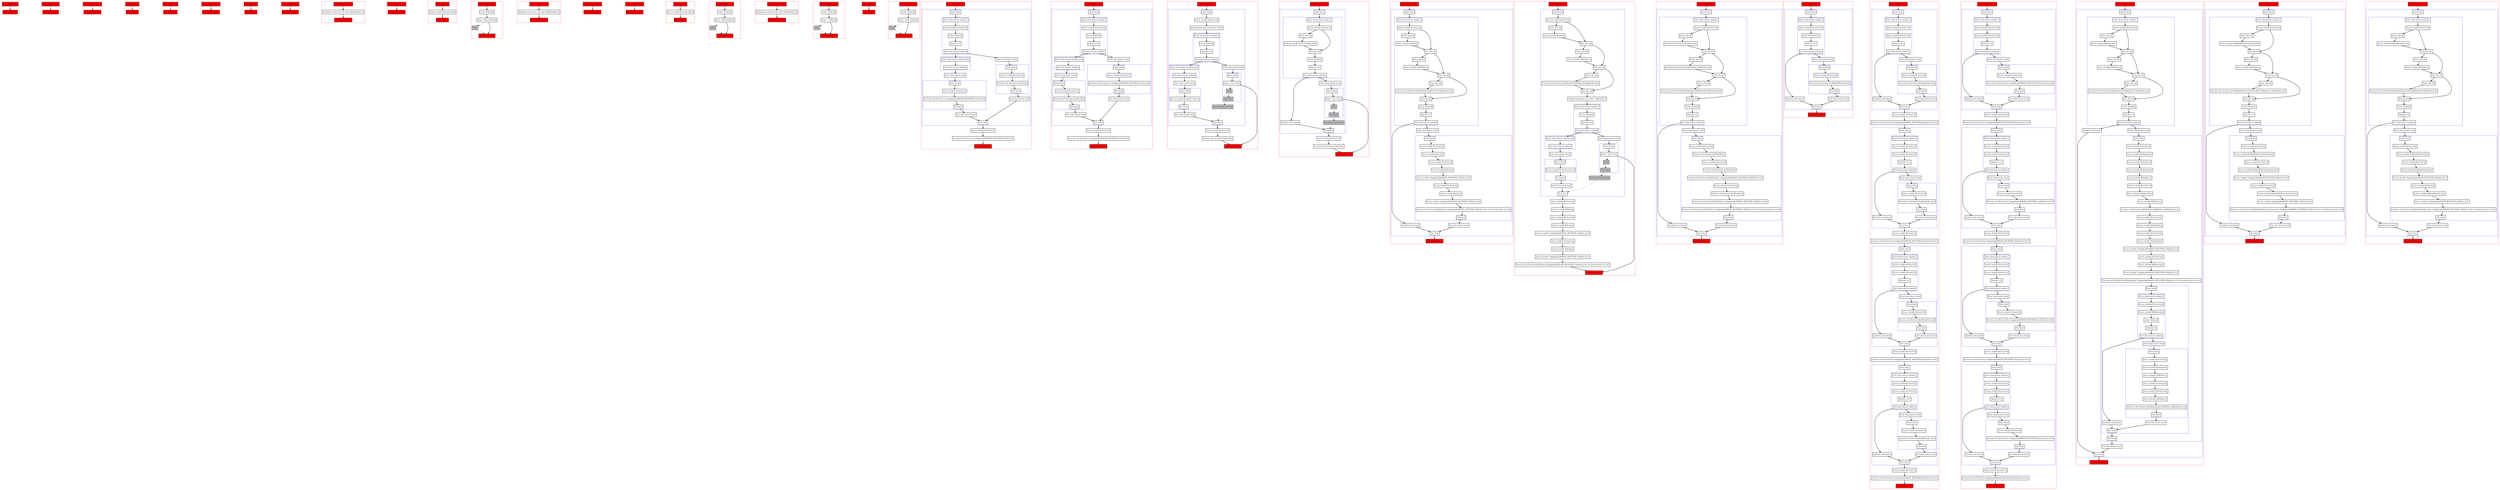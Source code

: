 digraph nullability_kt {
    graph [nodesep=3]
    node [shape=box penwidth=2]
    edge [penwidth=2]

    subgraph cluster_0 {
        color=red
        0 [label="Enter function foo" style="filled" fillcolor=red];
        1 [label="Exit function foo" style="filled" fillcolor=red];
    }

    0 -> {1};

    subgraph cluster_1 {
        color=red
        2 [label="Enter function getA" style="filled" fillcolor=red];
        3 [label="Exit function getA" style="filled" fillcolor=red];
    }

    2 -> {3};

    subgraph cluster_2 {
        color=red
        4 [label="Enter function getter" style="filled" fillcolor=red];
        5 [label="Exit function getter" style="filled" fillcolor=red];
    }

    4 -> {5};

    subgraph cluster_3 {
        color=red
        6 [label="Enter property" style="filled" fillcolor=red];
        7 [label="Exit property" style="filled" fillcolor=red];
    }

    6 -> {7};

    subgraph cluster_4 {
        color=red
        8 [label="Enter function fs" style="filled" fillcolor=red];
        9 [label="Exit function fs" style="filled" fillcolor=red];
    }

    8 -> {9};

    subgraph cluster_5 {
        color=red
        10 [label="Enter function getter" style="filled" fillcolor=red];
        11 [label="Exit function getter" style="filled" fillcolor=red];
    }

    10 -> {11};

    subgraph cluster_6 {
        color=red
        12 [label="Enter property" style="filled" fillcolor=red];
        13 [label="Exit property" style="filled" fillcolor=red];
    }

    12 -> {13};

    subgraph cluster_7 {
        color=red
        14 [label="Enter function fdata" style="filled" fillcolor=red];
        15 [label="Exit function fdata" style="filled" fillcolor=red];
    }

    14 -> {15};

    subgraph cluster_8 {
        color=red
        16 [label="Enter function <init>" style="filled" fillcolor=red];
        17 [label="Delegated constructor call: super<R|kotlin/Any|>()"];
        18 [label="Exit function <init>" style="filled" fillcolor=red];
    }

    16 -> {17};
    17 -> {18};

    subgraph cluster_9 {
        color=red
        19 [label="Enter function getter" style="filled" fillcolor=red];
        20 [label="Exit function getter" style="filled" fillcolor=red];
    }

    19 -> {20};

    subgraph cluster_10 {
        color=red
        21 [label="Enter property" style="filled" fillcolor=red];
        22 [label="Access variable R|<local>/data|"];
        23 [label="Exit property" style="filled" fillcolor=red];
    }

    21 -> {22};
    22 -> {23};

    subgraph cluster_11 {
        color=red
        24 [label="Enter function fdata" style="filled" fillcolor=red];
        25 [label="Const: Null(null)"];
        26 [label="Jump: ^fdata Null(null)"];
        27 [label="Stub" style="filled" fillcolor=gray];
        28 [label="Exit function fdata" style="filled" fillcolor=red];
    }

    24 -> {25};
    25 -> {26};
    26 -> {28};
    26 -> {27} [style=dotted];
    27 -> {28} [style=dotted];

    subgraph cluster_12 {
        color=red
        29 [label="Enter function <init>" style="filled" fillcolor=red];
        30 [label="Delegated constructor call: super<R|kotlin/Any|>()"];
        31 [label="Exit function <init>" style="filled" fillcolor=red];
    }

    29 -> {30};
    30 -> {31};

    subgraph cluster_13 {
        color=red
        32 [label="Enter function getter" style="filled" fillcolor=red];
        33 [label="Exit function getter" style="filled" fillcolor=red];
    }

    32 -> {33};

    subgraph cluster_14 {
        color=red
        34 [label="Enter function setter" style="filled" fillcolor=red];
        35 [label="Exit function setter" style="filled" fillcolor=red];
    }

    34 -> {35};

    subgraph cluster_15 {
        color=red
        36 [label="Enter property" style="filled" fillcolor=red];
        37 [label="Access variable R|<local>/data|"];
        38 [label="Exit property" style="filled" fillcolor=red];
    }

    36 -> {37};
    37 -> {38};

    subgraph cluster_16 {
        color=red
        39 [label="Enter function fdata" style="filled" fillcolor=red];
        40 [label="Const: Null(null)"];
        41 [label="Jump: ^fdata Null(null)"];
        42 [label="Stub" style="filled" fillcolor=gray];
        43 [label="Exit function fdata" style="filled" fillcolor=red];
    }

    39 -> {40};
    40 -> {41};
    41 -> {43};
    41 -> {42} [style=dotted];
    42 -> {43} [style=dotted];

    subgraph cluster_17 {
        color=red
        44 [label="Enter function <init>" style="filled" fillcolor=red];
        45 [label="Delegated constructor call: super<R|kotlin/Any|>()"];
        46 [label="Exit function <init>" style="filled" fillcolor=red];
    }

    44 -> {45};
    45 -> {46};

    subgraph cluster_18 {
        color=red
        47 [label="Enter function getter" style="filled" fillcolor=red];
        48 [label="Const: Null(null)"];
        49 [label="Jump: ^ Null(null)"];
        50 [label="Stub" style="filled" fillcolor=gray];
        51 [label="Exit function getter" style="filled" fillcolor=red];
    }

    47 -> {48};
    48 -> {49};
    49 -> {51};
    49 -> {50} [style=dotted];
    50 -> {51} [style=dotted];

    subgraph cluster_19 {
        color=red
        52 [label="Enter property" style="filled" fillcolor=red];
        53 [label="Exit property" style="filled" fillcolor=red];
    }

    52 -> {53};

    subgraph cluster_20 {
        color=red
        54 [label="Enter function fdata" style="filled" fillcolor=red];
        55 [label="Const: Null(null)"];
        56 [label="Jump: ^fdata Null(null)"];
        57 [label="Stub" style="filled" fillcolor=gray];
        58 [label="Exit function fdata" style="filled" fillcolor=red];
    }

    54 -> {55};
    55 -> {56};
    56 -> {58};
    56 -> {57} [style=dotted];
    57 -> {58} [style=dotted];

    subgraph cluster_21 {
        color=red
        59 [label="Enter function test_1" style="filled" fillcolor=red];
        subgraph cluster_22 {
            color=blue
            60 [label="Enter when"];
            subgraph cluster_23 {
                color=blue
                61 [label="Enter when branch condition "];
                62 [label="Access variable R|<local>/x|"];
                63 [label="Const: Null(null)"];
                64 [label="Operator !="];
                65 [label="Exit when branch condition"];
            }
            subgraph cluster_24 {
                color=blue
                66 [label="Enter when branch condition else"];
                67 [label="Exit when branch condition"];
            }
            68 [label="Enter when branch result"];
            subgraph cluster_25 {
                color=blue
                69 [label="Enter block"];
                70 [label="Access variable R|<local>/x|"];
                71 [label="Function call: R|<local>/x|.<Inapplicable(WRONG_RECEIVER): [/A.foo]>#()"];
                72 [label="Exit block"];
            }
            73 [label="Exit when branch result"];
            74 [label="Enter when branch result"];
            subgraph cluster_26 {
                color=blue
                75 [label="Enter block"];
                76 [label="Access variable R|<local>/x|"];
                77 [label="Function call: R|<local>/x|.R|/A.foo|()"];
                78 [label="Exit block"];
            }
            79 [label="Exit when branch result"];
            80 [label="Exit when"];
        }
        81 [label="Access variable R|<local>/x|"];
        82 [label="Function call: R|<local>/x|.<Inapplicable(WRONG_RECEIVER): [/A.foo]>#()"];
        83 [label="Exit function test_1" style="filled" fillcolor=red];
    }

    59 -> {60};
    60 -> {61};
    61 -> {62};
    62 -> {63};
    63 -> {64};
    64 -> {65};
    65 -> {74 66};
    66 -> {67};
    67 -> {68};
    68 -> {69};
    69 -> {70};
    70 -> {71};
    71 -> {72};
    72 -> {73};
    73 -> {80};
    74 -> {75};
    75 -> {76};
    76 -> {77};
    77 -> {78};
    78 -> {79};
    79 -> {80};
    80 -> {81};
    81 -> {82};
    82 -> {83};

    subgraph cluster_27 {
        color=red
        84 [label="Enter function test_2" style="filled" fillcolor=red];
        subgraph cluster_28 {
            color=blue
            85 [label="Enter when"];
            subgraph cluster_29 {
                color=blue
                86 [label="Enter when branch condition "];
                87 [label="Access variable R|<local>/x|"];
                88 [label="Const: Null(null)"];
                89 [label="Operator =="];
                90 [label="Exit when branch condition"];
            }
            subgraph cluster_30 {
                color=blue
                91 [label="Enter when branch condition else"];
                92 [label="Exit when branch condition"];
            }
            93 [label="Enter when branch result"];
            subgraph cluster_31 {
                color=blue
                94 [label="Enter block"];
                95 [label="Access variable R|<local>/x|"];
                96 [label="Function call: R|<local>/x|.R|/A.foo|()"];
                97 [label="Exit block"];
            }
            98 [label="Exit when branch result"];
            99 [label="Enter when branch result"];
            subgraph cluster_32 {
                color=blue
                100 [label="Enter block"];
                101 [label="Access variable R|<local>/x|"];
                102 [label="Function call: R|<local>/x|.<Inapplicable(WRONG_RECEIVER): [/A.foo]>#()"];
                103 [label="Exit block"];
            }
            104 [label="Exit when branch result"];
            105 [label="Exit when"];
        }
        106 [label="Access variable R|<local>/x|"];
        107 [label="Function call: R|<local>/x|.<Inapplicable(WRONG_RECEIVER): [/A.foo]>#()"];
        108 [label="Exit function test_2" style="filled" fillcolor=red];
    }

    84 -> {85};
    85 -> {86};
    86 -> {87};
    87 -> {88};
    88 -> {89};
    89 -> {90};
    90 -> {99 91};
    91 -> {92};
    92 -> {93};
    93 -> {94};
    94 -> {95};
    95 -> {96};
    96 -> {97};
    97 -> {98};
    98 -> {105};
    99 -> {100};
    100 -> {101};
    101 -> {102};
    102 -> {103};
    103 -> {104};
    104 -> {105};
    105 -> {106};
    106 -> {107};
    107 -> {108};

    subgraph cluster_33 {
        color=red
        109 [label="Enter function test_3" style="filled" fillcolor=red];
        subgraph cluster_34 {
            color=blue
            110 [label="Enter when"];
            111 [label="Access variable R|<local>/x|"];
            112 [label="Variable declaration: lval <elvis>: R|A?|"];
            subgraph cluster_35 {
                color=blue
                113 [label="Enter when branch condition "];
                114 [label="Const: Null(null)"];
                115 [label="Operator =="];
                116 [label="Exit when branch condition"];
            }
            subgraph cluster_36 {
                color=blue
                117 [label="Enter when branch condition else"];
                118 [label="Exit when branch condition"];
            }
            119 [label="Enter when branch result"];
            subgraph cluster_37 {
                color=blue
                120 [label="Enter block"];
                121 [label="Access variable R|<local>/<elvis>|"];
                122 [label="Exit block"];
            }
            123 [label="Exit when branch result"];
            124 [label="Enter when branch result"];
            subgraph cluster_38 {
                color=blue
                125 [label="Enter block"];
                126 [label="Jump: ^test_3 Unit"];
                127 [label="Stub" style="filled" fillcolor=gray];
                128 [label="Exit block" style="filled" fillcolor=gray];
            }
            129 [label="Exit when branch result" style="filled" fillcolor=gray];
            130 [label="Exit when"];
        }
        131 [label="Access variable R|<local>/x|"];
        132 [label="Function call: R|<local>/x|.R|/A.foo|()"];
        133 [label="Exit function test_3" style="filled" fillcolor=red];
    }

    109 -> {110};
    110 -> {111};
    111 -> {112};
    112 -> {113};
    113 -> {114};
    114 -> {115};
    115 -> {116};
    116 -> {124 117};
    117 -> {118};
    118 -> {119};
    119 -> {120};
    120 -> {121};
    121 -> {122};
    122 -> {123};
    123 -> {130};
    124 -> {125};
    125 -> {126};
    126 -> {133};
    126 -> {127} [style=dotted];
    127 -> {128} [style=dotted];
    128 -> {129} [style=dotted];
    129 -> {130} [style=dotted];
    130 -> {131};
    131 -> {132};
    132 -> {133};

    subgraph cluster_39 {
        color=red
        134 [label="Enter function test_4" style="filled" fillcolor=red];
        subgraph cluster_40 {
            color=blue
            135 [label="Enter when"];
            subgraph cluster_41 {
                color=blue
                136 [label="Enter when branch condition "];
                137 [label="Access variable R|<local>/x|"];
                138 [label="Enter safe call"];
                139 [label="Function call: R|<local>/x|?.R|/A.getA|()"];
                140 [label="Exit safe call"];
                141 [label="Const: Null(null)"];
                142 [label="Operator =="];
                143 [label="Exit when branch condition"];
            }
            144 [label="Synthetic else branch"];
            145 [label="Enter when branch result"];
            subgraph cluster_42 {
                color=blue
                146 [label="Enter block"];
                147 [label="Jump: ^test_4 Unit"];
                148 [label="Stub" style="filled" fillcolor=gray];
                149 [label="Exit block" style="filled" fillcolor=gray];
            }
            150 [label="Exit when branch result" style="filled" fillcolor=gray];
            151 [label="Exit when"];
        }
        152 [label="Access variable R|<local>/x|"];
        153 [label="Function call: R|<local>/x|.R|/A.foo|()"];
        154 [label="Exit function test_4" style="filled" fillcolor=red];
    }

    134 -> {135};
    135 -> {136};
    136 -> {137};
    137 -> {138 140};
    138 -> {139};
    139 -> {140};
    140 -> {141};
    141 -> {142};
    142 -> {143};
    143 -> {145 144};
    144 -> {151};
    145 -> {146};
    146 -> {147};
    147 -> {154};
    147 -> {148} [style=dotted];
    148 -> {149} [style=dotted];
    149 -> {150} [style=dotted];
    150 -> {151} [style=dotted];
    151 -> {152};
    152 -> {153};
    153 -> {154};

    subgraph cluster_43 {
        color=red
        155 [label="Enter function test_5" style="filled" fillcolor=red];
        subgraph cluster_44 {
            color=blue
            156 [label="Enter when"];
            subgraph cluster_45 {
                color=blue
                157 [label="Enter when branch condition "];
                158 [label="Access variable R|<local>/q|"];
                159 [label="Enter safe call"];
                160 [label="Access variable R|/Q.data|"];
                161 [label="Exit safe call"];
                162 [label="Enter safe call"];
                163 [label="Access variable R|/MyData.s|"];
                164 [label="Exit safe call"];
                165 [label="Enter safe call"];
                166 [label="Function call: R|<local>/q|?.R|/Q.data|?.R|/MyData.s|?.R|kotlin/Int.inc|()"];
                167 [label="Exit safe call"];
                168 [label="Const: Null(null)"];
                169 [label="Operator !="];
                170 [label="Exit when branch condition"];
            }
            171 [label="Synthetic else branch"];
            172 [label="Enter when branch result"];
            subgraph cluster_46 {
                color=blue
                173 [label="Enter block"];
                174 [label="Access variable R|<local>/q|"];
                175 [label="Access variable R|/Q.data|"];
                176 [label="Access variable R|<local>/q|"];
                177 [label="Access variable R|/Q.data|"];
                178 [label="Access variable <Inapplicable(WRONG_RECEIVER): [/MyData.s]>#"];
                179 [label="Access variable R|<local>/q|"];
                180 [label="Access variable R|/Q.data|"];
                181 [label="Access variable <Inapplicable(WRONG_RECEIVER): [/MyData.s]>#"];
                182 [label="Function call: R|<local>/q|.R|/Q.data|.<Inapplicable(WRONG_RECEIVER): [/MyData.s]>#.<Unresolved name: inc>#()"];
                183 [label="Exit block"];
            }
            184 [label="Exit when branch result"];
            185 [label="Exit when"];
        }
        186 [label="Exit function test_5" style="filled" fillcolor=red];
    }

    155 -> {156};
    156 -> {157};
    157 -> {158};
    158 -> {159 161};
    159 -> {160};
    160 -> {161};
    161 -> {162 164};
    162 -> {163};
    163 -> {164};
    164 -> {165 167};
    165 -> {166};
    166 -> {167};
    167 -> {168};
    168 -> {169};
    169 -> {170};
    170 -> {172 171};
    171 -> {185};
    172 -> {173};
    173 -> {174};
    174 -> {175};
    175 -> {176};
    176 -> {177};
    177 -> {178};
    178 -> {179};
    179 -> {180};
    180 -> {181};
    181 -> {182};
    182 -> {183};
    183 -> {184};
    184 -> {185};
    185 -> {186};

    subgraph cluster_47 {
        color=red
        187 [label="Enter function test_6" style="filled" fillcolor=red];
        subgraph cluster_48 {
            color=blue
            188 [label="Enter when"];
            189 [label="Access variable R|<local>/q|"];
            190 [label="Enter safe call"];
            191 [label="Access variable R|/Q.data|"];
            192 [label="Exit safe call"];
            193 [label="Enter safe call"];
            194 [label="Access variable R|/MyData.s|"];
            195 [label="Exit safe call"];
            196 [label="Enter safe call"];
            197 [label="Function call: R|<local>/q|?.R|/Q.data|?.R|/MyData.s|?.R|kotlin/Int.inc|()"];
            198 [label="Exit safe call"];
            199 [label="Variable declaration: lval <elvis>: R|kotlin/Int?|"];
            subgraph cluster_49 {
                color=blue
                200 [label="Enter when branch condition "];
                201 [label="Const: Null(null)"];
                202 [label="Operator =="];
                203 [label="Exit when branch condition"];
            }
            subgraph cluster_50 {
                color=blue
                204 [label="Enter when branch condition else"];
                205 [label="Exit when branch condition"];
            }
            206 [label="Enter when branch result"];
            subgraph cluster_51 {
                color=blue
                207 [label="Enter block"];
                208 [label="Access variable R|<local>/<elvis>|"];
                209 [label="Exit block"];
            }
            210 [label="Exit when branch result"];
            211 [label="Enter when branch result"];
            subgraph cluster_52 {
                color=blue
                212 [label="Enter block"];
                213 [label="Jump: ^test_6 Unit"];
                214 [label="Stub" style="filled" fillcolor=gray];
                215 [label="Exit block" style="filled" fillcolor=gray];
            }
            216 [label="Exit when branch result" style="filled" fillcolor=gray];
            217 [label="Exit when"];
        }
        218 [label="Access variable R|<local>/q|"];
        219 [label="Access variable R|/Q.data|"];
        220 [label="Access variable R|<local>/q|"];
        221 [label="Access variable R|/Q.data|"];
        222 [label="Access variable <Inapplicable(WRONG_RECEIVER): [/MyData.s]>#"];
        223 [label="Access variable R|<local>/q|"];
        224 [label="Access variable R|/Q.data|"];
        225 [label="Access variable <Inapplicable(WRONG_RECEIVER): [/MyData.s]>#"];
        226 [label="Function call: R|<local>/q|.R|/Q.data|.<Inapplicable(WRONG_RECEIVER): [/MyData.s]>#.<Unresolved name: inc>#()"];
        227 [label="Exit function test_6" style="filled" fillcolor=red];
    }

    187 -> {188};
    188 -> {189};
    189 -> {190 192};
    190 -> {191};
    191 -> {192};
    192 -> {193 195};
    193 -> {194};
    194 -> {195};
    195 -> {196 198};
    196 -> {197};
    197 -> {198};
    198 -> {199};
    199 -> {200};
    200 -> {201};
    201 -> {202};
    202 -> {203};
    203 -> {211 204};
    204 -> {205};
    205 -> {206};
    206 -> {207};
    207 -> {208};
    208 -> {209};
    209 -> {210};
    210 -> {217};
    211 -> {212};
    212 -> {213};
    213 -> {227};
    213 -> {214} [style=dotted];
    214 -> {215} [style=dotted];
    215 -> {216} [style=dotted];
    216 -> {217} [style=dotted];
    217 -> {218};
    218 -> {219};
    219 -> {220};
    220 -> {221};
    221 -> {222};
    222 -> {223};
    223 -> {224};
    224 -> {225};
    225 -> {226};
    226 -> {227};

    subgraph cluster_53 {
        color=red
        228 [label="Enter function test_7" style="filled" fillcolor=red];
        subgraph cluster_54 {
            color=blue
            229 [label="Enter when"];
            subgraph cluster_55 {
                color=blue
                230 [label="Enter when branch condition "];
                231 [label="Access variable R|<local>/q|"];
                232 [label="Enter safe call"];
                233 [label="Function call: R|<local>/q|?.R|/Q.fdata|()"];
                234 [label="Exit safe call"];
                235 [label="Enter safe call"];
                236 [label="Function call: R|<local>/q|?.R|/Q.fdata|()?.R|/MyData.fs|()"];
                237 [label="Exit safe call"];
                238 [label="Enter safe call"];
                239 [label="Function call: R|<local>/q|?.R|/Q.fdata|()?.R|/MyData.fs|()?.R|kotlin/Int.inc|()"];
                240 [label="Exit safe call"];
                241 [label="Const: Null(null)"];
                242 [label="Operator !="];
                243 [label="Exit when branch condition"];
            }
            244 [label="Synthetic else branch"];
            245 [label="Enter when branch result"];
            subgraph cluster_56 {
                color=blue
                246 [label="Enter block"];
                247 [label="Access variable R|<local>/q|"];
                248 [label="Function call: R|<local>/q|.R|/Q.fdata|()"];
                249 [label="Access variable R|<local>/q|"];
                250 [label="Function call: R|<local>/q|.R|/Q.fdata|()"];
                251 [label="Function call: R|<local>/q|.R|/Q.fdata|().<Inapplicable(WRONG_RECEIVER): [/MyData.fs]>#()"];
                252 [label="Access variable R|<local>/q|"];
                253 [label="Function call: R|<local>/q|.R|/Q.fdata|()"];
                254 [label="Function call: R|<local>/q|.R|/Q.fdata|().<Inapplicable(WRONG_RECEIVER): [/MyData.fs]>#()"];
                255 [label="Function call: R|<local>/q|.R|/Q.fdata|().<Inapplicable(WRONG_RECEIVER): [/MyData.fs]>#().<Unresolved name: inc>#()"];
                256 [label="Exit block"];
            }
            257 [label="Exit when branch result"];
            258 [label="Exit when"];
        }
        259 [label="Exit function test_7" style="filled" fillcolor=red];
    }

    228 -> {229};
    229 -> {230};
    230 -> {231};
    231 -> {232 234};
    232 -> {233};
    233 -> {234};
    234 -> {235 237};
    235 -> {236};
    236 -> {237};
    237 -> {238 240};
    238 -> {239};
    239 -> {240};
    240 -> {241};
    241 -> {242};
    242 -> {243};
    243 -> {245 244};
    244 -> {258};
    245 -> {246};
    246 -> {247};
    247 -> {248};
    248 -> {249};
    249 -> {250};
    250 -> {251};
    251 -> {252};
    252 -> {253};
    253 -> {254};
    254 -> {255};
    255 -> {256};
    256 -> {257};
    257 -> {258};
    258 -> {259};

    subgraph cluster_57 {
        color=red
        260 [label="Enter function test_8" style="filled" fillcolor=red];
        subgraph cluster_58 {
            color=blue
            261 [label="Enter when"];
            subgraph cluster_59 {
                color=blue
                262 [label="Enter when branch condition "];
                263 [label="Access variable R|<local>/b|"];
                264 [label="Const: Boolean(true)"];
                265 [label="Operator =="];
                266 [label="Exit when branch condition"];
            }
            267 [label="Synthetic else branch"];
            268 [label="Enter when branch result"];
            subgraph cluster_60 {
                color=blue
                269 [label="Enter block"];
                270 [label="Access variable R|<local>/b|"];
                271 [label="Function call: R|<local>/b|.R|kotlin/Boolean.not|()"];
                272 [label="Exit block"];
            }
            273 [label="Exit when branch result"];
            274 [label="Exit when"];
        }
        275 [label="Exit function test_8" style="filled" fillcolor=red];
    }

    260 -> {261};
    261 -> {262};
    262 -> {263};
    263 -> {264};
    264 -> {265};
    265 -> {266};
    266 -> {268 267};
    267 -> {274};
    268 -> {269};
    269 -> {270};
    270 -> {271};
    271 -> {272};
    272 -> {273};
    273 -> {274};
    274 -> {275};

    subgraph cluster_61 {
        color=red
        276 [label="Enter function test_9" style="filled" fillcolor=red];
        subgraph cluster_62 {
            color=blue
            277 [label="Enter when"];
            subgraph cluster_63 {
                color=blue
                278 [label="Enter when branch condition "];
                279 [label="Access variable R|<local>/a|"];
                280 [label="Access variable R|<local>/b|"];
                281 [label="Operator =="];
                282 [label="Exit when branch condition"];
            }
            283 [label="Synthetic else branch"];
            284 [label="Enter when branch result"];
            subgraph cluster_64 {
                color=blue
                285 [label="Enter block"];
                286 [label="Access variable R|<local>/b|"];
                287 [label="Function call: R|<local>/b|.R|kotlin/Int.inc|()"];
                288 [label="Exit block"];
            }
            289 [label="Exit when branch result"];
            290 [label="Exit when"];
        }
        291 [label="Access variable R|<local>/b|"];
        292 [label="Function call: R|<local>/b|.<Inapplicable(WRONG_RECEIVER): [kotlin/Int.inc]>#()"];
        subgraph cluster_65 {
            color=blue
            293 [label="Enter when"];
            subgraph cluster_66 {
                color=blue
                294 [label="Enter when branch condition "];
                295 [label="Access variable R|<local>/a|"];
                296 [label="Access variable R|<local>/b|"];
                297 [label="Operator ==="];
                298 [label="Exit when branch condition"];
            }
            299 [label="Synthetic else branch"];
            300 [label="Enter when branch result"];
            subgraph cluster_67 {
                color=blue
                301 [label="Enter block"];
                302 [label="Access variable R|<local>/b|"];
                303 [label="Function call: R|<local>/b|.R|kotlin/Int.inc|()"];
                304 [label="Exit block"];
            }
            305 [label="Exit when branch result"];
            306 [label="Exit when"];
        }
        307 [label="Access variable R|<local>/b|"];
        308 [label="Function call: R|<local>/b|.<Inapplicable(WRONG_RECEIVER): [kotlin/Int.inc]>#()"];
        subgraph cluster_68 {
            color=blue
            309 [label="Enter when"];
            subgraph cluster_69 {
                color=blue
                310 [label="Enter when branch condition "];
                311 [label="Access variable R|<local>/b|"];
                312 [label="Access variable R|<local>/a|"];
                313 [label="Operator =="];
                314 [label="Exit when branch condition"];
            }
            315 [label="Synthetic else branch"];
            316 [label="Enter when branch result"];
            subgraph cluster_70 {
                color=blue
                317 [label="Enter block"];
                318 [label="Access variable R|<local>/b|"];
                319 [label="Function call: R|<local>/b|.R|kotlin/Int.inc|()"];
                320 [label="Exit block"];
            }
            321 [label="Exit when branch result"];
            322 [label="Exit when"];
        }
        323 [label="Access variable R|<local>/b|"];
        324 [label="Function call: R|<local>/b|.<Inapplicable(WRONG_RECEIVER): [kotlin/Int.inc]>#()"];
        subgraph cluster_71 {
            color=blue
            325 [label="Enter when"];
            subgraph cluster_72 {
                color=blue
                326 [label="Enter when branch condition "];
                327 [label="Access variable R|<local>/b|"];
                328 [label="Access variable R|<local>/a|"];
                329 [label="Operator ==="];
                330 [label="Exit when branch condition"];
            }
            331 [label="Synthetic else branch"];
            332 [label="Enter when branch result"];
            subgraph cluster_73 {
                color=blue
                333 [label="Enter block"];
                334 [label="Access variable R|<local>/b|"];
                335 [label="Function call: R|<local>/b|.R|kotlin/Int.inc|()"];
                336 [label="Exit block"];
            }
            337 [label="Exit when branch result"];
            338 [label="Exit when"];
        }
        339 [label="Access variable R|<local>/b|"];
        340 [label="Function call: R|<local>/b|.<Inapplicable(WRONG_RECEIVER): [kotlin/Int.inc]>#()"];
        341 [label="Exit function test_9" style="filled" fillcolor=red];
    }

    276 -> {277};
    277 -> {278};
    278 -> {279};
    279 -> {280};
    280 -> {281};
    281 -> {282};
    282 -> {284 283};
    283 -> {290};
    284 -> {285};
    285 -> {286};
    286 -> {287};
    287 -> {288};
    288 -> {289};
    289 -> {290};
    290 -> {291};
    291 -> {292};
    292 -> {293};
    293 -> {294};
    294 -> {295};
    295 -> {296};
    296 -> {297};
    297 -> {298};
    298 -> {300 299};
    299 -> {306};
    300 -> {301};
    301 -> {302};
    302 -> {303};
    303 -> {304};
    304 -> {305};
    305 -> {306};
    306 -> {307};
    307 -> {308};
    308 -> {309};
    309 -> {310};
    310 -> {311};
    311 -> {312};
    312 -> {313};
    313 -> {314};
    314 -> {316 315};
    315 -> {322};
    316 -> {317};
    317 -> {318};
    318 -> {319};
    319 -> {320};
    320 -> {321};
    321 -> {322};
    322 -> {323};
    323 -> {324};
    324 -> {325};
    325 -> {326};
    326 -> {327};
    327 -> {328};
    328 -> {329};
    329 -> {330};
    330 -> {332 331};
    331 -> {338};
    332 -> {333};
    333 -> {334};
    334 -> {335};
    335 -> {336};
    336 -> {337};
    337 -> {338};
    338 -> {339};
    339 -> {340};
    340 -> {341};

    subgraph cluster_74 {
        color=red
        342 [label="Enter function test_10" style="filled" fillcolor=red];
        subgraph cluster_75 {
            color=blue
            343 [label="Enter when"];
            subgraph cluster_76 {
                color=blue
                344 [label="Enter when branch condition "];
                345 [label="Access variable R|<local>/a|"];
                346 [label="Access variable R|<local>/b|"];
                347 [label="Operator =="];
                348 [label="Exit when branch condition"];
            }
            349 [label="Synthetic else branch"];
            350 [label="Enter when branch result"];
            subgraph cluster_77 {
                color=blue
                351 [label="Enter block"];
                352 [label="Access variable R|<local>/b|"];
                353 [label="Function call: R|<local>/b|.<Inapplicable(WRONG_RECEIVER): [kotlin/Int.inc]>#()"];
                354 [label="Exit block"];
            }
            355 [label="Exit when branch result"];
            356 [label="Exit when"];
        }
        357 [label="Access variable R|<local>/b|"];
        358 [label="Function call: R|<local>/b|.<Inapplicable(WRONG_RECEIVER): [kotlin/Int.inc]>#()"];
        subgraph cluster_78 {
            color=blue
            359 [label="Enter when"];
            subgraph cluster_79 {
                color=blue
                360 [label="Enter when branch condition "];
                361 [label="Access variable R|<local>/a|"];
                362 [label="Access variable R|<local>/b|"];
                363 [label="Operator ==="];
                364 [label="Exit when branch condition"];
            }
            365 [label="Synthetic else branch"];
            366 [label="Enter when branch result"];
            subgraph cluster_80 {
                color=blue
                367 [label="Enter block"];
                368 [label="Access variable R|<local>/b|"];
                369 [label="Function call: R|<local>/b|.<Inapplicable(WRONG_RECEIVER): [kotlin/Int.inc]>#()"];
                370 [label="Exit block"];
            }
            371 [label="Exit when branch result"];
            372 [label="Exit when"];
        }
        373 [label="Access variable R|<local>/b|"];
        374 [label="Function call: R|<local>/b|.<Inapplicable(WRONG_RECEIVER): [kotlin/Int.inc]>#()"];
        subgraph cluster_81 {
            color=blue
            375 [label="Enter when"];
            subgraph cluster_82 {
                color=blue
                376 [label="Enter when branch condition "];
                377 [label="Access variable R|<local>/b|"];
                378 [label="Access variable R|<local>/a|"];
                379 [label="Operator =="];
                380 [label="Exit when branch condition"];
            }
            381 [label="Synthetic else branch"];
            382 [label="Enter when branch result"];
            subgraph cluster_83 {
                color=blue
                383 [label="Enter block"];
                384 [label="Access variable R|<local>/b|"];
                385 [label="Function call: R|<local>/b|.<Inapplicable(WRONG_RECEIVER): [kotlin/Int.inc]>#()"];
                386 [label="Exit block"];
            }
            387 [label="Exit when branch result"];
            388 [label="Exit when"];
        }
        389 [label="Access variable R|<local>/b|"];
        390 [label="Function call: R|<local>/b|.<Inapplicable(WRONG_RECEIVER): [kotlin/Int.inc]>#()"];
        subgraph cluster_84 {
            color=blue
            391 [label="Enter when"];
            subgraph cluster_85 {
                color=blue
                392 [label="Enter when branch condition "];
                393 [label="Access variable R|<local>/b|"];
                394 [label="Access variable R|<local>/a|"];
                395 [label="Operator ==="];
                396 [label="Exit when branch condition"];
            }
            397 [label="Synthetic else branch"];
            398 [label="Enter when branch result"];
            subgraph cluster_86 {
                color=blue
                399 [label="Enter block"];
                400 [label="Access variable R|<local>/b|"];
                401 [label="Function call: R|<local>/b|.<Inapplicable(WRONG_RECEIVER): [kotlin/Int.inc]>#()"];
                402 [label="Exit block"];
            }
            403 [label="Exit when branch result"];
            404 [label="Exit when"];
        }
        405 [label="Access variable R|<local>/b|"];
        406 [label="Function call: R|<local>/b|.<Inapplicable(WRONG_RECEIVER): [kotlin/Int.inc]>#()"];
        407 [label="Exit function test_10" style="filled" fillcolor=red];
    }

    342 -> {343};
    343 -> {344};
    344 -> {345};
    345 -> {346};
    346 -> {347};
    347 -> {348};
    348 -> {350 349};
    349 -> {356};
    350 -> {351};
    351 -> {352};
    352 -> {353};
    353 -> {354};
    354 -> {355};
    355 -> {356};
    356 -> {357};
    357 -> {358};
    358 -> {359};
    359 -> {360};
    360 -> {361};
    361 -> {362};
    362 -> {363};
    363 -> {364};
    364 -> {366 365};
    365 -> {372};
    366 -> {367};
    367 -> {368};
    368 -> {369};
    369 -> {370};
    370 -> {371};
    371 -> {372};
    372 -> {373};
    373 -> {374};
    374 -> {375};
    375 -> {376};
    376 -> {377};
    377 -> {378};
    378 -> {379};
    379 -> {380};
    380 -> {382 381};
    381 -> {388};
    382 -> {383};
    383 -> {384};
    384 -> {385};
    385 -> {386};
    386 -> {387};
    387 -> {388};
    388 -> {389};
    389 -> {390};
    390 -> {391};
    391 -> {392};
    392 -> {393};
    393 -> {394};
    394 -> {395};
    395 -> {396};
    396 -> {398 397};
    397 -> {404};
    398 -> {399};
    399 -> {400};
    400 -> {401};
    401 -> {402};
    402 -> {403};
    403 -> {404};
    404 -> {405};
    405 -> {406};
    406 -> {407};

    subgraph cluster_87 {
        color=red
        408 [label="Enter function test_11" style="filled" fillcolor=red];
        subgraph cluster_88 {
            color=blue
            409 [label="Enter when"];
            subgraph cluster_89 {
                color=blue
                410 [label="Enter when branch condition "];
                411 [label="Access variable R|<local>/q|"];
                412 [label="Enter safe call"];
                413 [label="Access variable R|/QImpl.data|"];
                414 [label="Exit safe call"];
                415 [label="Enter safe call"];
                416 [label="Access variable R|/MyData.s|"];
                417 [label="Exit safe call"];
                418 [label="Enter safe call"];
                419 [label="Function call: R|<local>/q|?.R|/QImpl.data|?.R|/MyData.s|?.R|kotlin/Int.inc|()"];
                420 [label="Exit safe call"];
                421 [label="Const: Null(null)"];
                422 [label="Operator !="];
                423 [label="Exit when branch condition"];
            }
            424 [label="Synthetic else branch"];
            425 [label="Enter when branch result"];
            subgraph cluster_90 {
                color=blue
                426 [label="Enter block"];
                427 [label="Access variable R|<local>/q|"];
                428 [label="Access variable R|/QImpl.data|"];
                429 [label="Access variable R|<local>/q|"];
                430 [label="Access variable R|/QImpl.data|"];
                431 [label="Access variable R|/MyData.s|"];
                432 [label="Access variable R|<local>/q|"];
                433 [label="Access variable R|/QImpl.data|"];
                434 [label="Access variable R|/MyData.s|"];
                435 [label="Function call: R|<local>/q|.R|/QImpl.data|.R|/MyData.s|.R|kotlin/Int.inc|()"];
                436 [label="Access variable R|<local>/q2|"];
                437 [label="Access variable R|/QImpl.data|"];
                438 [label="Access variable R|<local>/q2|"];
                439 [label="Access variable R|/QImpl.data|"];
                440 [label="Access variable <Inapplicable(WRONG_RECEIVER): [/MyData.s]>#"];
                441 [label="Access variable R|<local>/q2|"];
                442 [label="Access variable R|/QImpl.data|"];
                443 [label="Access variable <Inapplicable(WRONG_RECEIVER): [/MyData.s]>#"];
                444 [label="Function call: R|<local>/q2|.R|/QImpl.data|.<Inapplicable(WRONG_RECEIVER): [/MyData.s]>#.<Unresolved name: inc>#()"];
                subgraph cluster_91 {
                    color=blue
                    445 [label="Enter when"];
                    subgraph cluster_92 {
                        color=blue
                        446 [label="Enter when branch condition "];
                        447 [label="Access variable R|<local>/q2|"];
                        448 [label="Access variable R|/QImpl.data|"];
                        449 [label="Const: Null(null)"];
                        450 [label="Operator !="];
                        451 [label="Exit when branch condition"];
                    }
                    452 [label="Synthetic else branch"];
                    453 [label="Enter when branch result"];
                    subgraph cluster_93 {
                        color=blue
                        454 [label="Enter block"];
                        455 [label="Access variable R|<local>/q2|"];
                        456 [label="Access variable R|/QImpl.data|"];
                        457 [label="Access variable R|/MyData.s|"];
                        458 [label="Access variable R|<local>/q2|"];
                        459 [label="Access variable R|/QImpl.data|"];
                        460 [label="Access variable R|/MyData.s|"];
                        461 [label="Function call: R|<local>/q2|.R|/QImpl.data|.R|/MyData.s|.R|kotlin/Int.inc|()"];
                        462 [label="Exit block"];
                    }
                    463 [label="Exit when branch result"];
                    464 [label="Exit when"];
                }
                465 [label="Exit block"];
            }
            466 [label="Exit when branch result"];
            467 [label="Exit when"];
        }
        468 [label="Exit function test_11" style="filled" fillcolor=red];
    }

    408 -> {409};
    409 -> {410};
    410 -> {411};
    411 -> {412 414};
    412 -> {413};
    413 -> {414};
    414 -> {415 417};
    415 -> {416};
    416 -> {417};
    417 -> {418 420};
    418 -> {419};
    419 -> {420};
    420 -> {421};
    421 -> {422};
    422 -> {423};
    423 -> {425 424};
    424 -> {467};
    425 -> {426};
    426 -> {427};
    427 -> {428};
    428 -> {429};
    429 -> {430};
    430 -> {431};
    431 -> {432};
    432 -> {433};
    433 -> {434};
    434 -> {435};
    435 -> {436};
    436 -> {437};
    437 -> {438};
    438 -> {439};
    439 -> {440};
    440 -> {441};
    441 -> {442};
    442 -> {443};
    443 -> {444};
    444 -> {445};
    445 -> {446};
    446 -> {447};
    447 -> {448};
    448 -> {449};
    449 -> {450};
    450 -> {451};
    451 -> {453 452};
    452 -> {464};
    453 -> {454};
    454 -> {455};
    455 -> {456};
    456 -> {457};
    457 -> {458};
    458 -> {459};
    459 -> {460};
    460 -> {461};
    461 -> {462};
    462 -> {463};
    463 -> {464};
    464 -> {465};
    465 -> {466};
    466 -> {467};
    467 -> {468};

    subgraph cluster_94 {
        color=red
        469 [label="Enter function test_12" style="filled" fillcolor=red];
        subgraph cluster_95 {
            color=blue
            470 [label="Enter when"];
            subgraph cluster_96 {
                color=blue
                471 [label="Enter when branch condition "];
                472 [label="Access variable R|<local>/q|"];
                473 [label="Enter safe call"];
                474 [label="Access variable R|/QImplWithCustomGetter.data|"];
                475 [label="Exit safe call"];
                476 [label="Enter safe call"];
                477 [label="Access variable R|/MyData.s|"];
                478 [label="Exit safe call"];
                479 [label="Enter safe call"];
                480 [label="Function call: R|<local>/q|?.R|/QImplWithCustomGetter.data|?.R|/MyData.s|?.R|kotlin/Int.inc|()"];
                481 [label="Exit safe call"];
                482 [label="Const: Null(null)"];
                483 [label="Operator !="];
                484 [label="Exit when branch condition"];
            }
            485 [label="Synthetic else branch"];
            486 [label="Enter when branch result"];
            subgraph cluster_97 {
                color=blue
                487 [label="Enter block"];
                488 [label="Access variable R|<local>/q|"];
                489 [label="Access variable R|/QImplWithCustomGetter.data|"];
                490 [label="Access variable R|<local>/q|"];
                491 [label="Access variable R|/QImplWithCustomGetter.data|"];
                492 [label="Access variable <Inapplicable(WRONG_RECEIVER): [/MyData.s]>#"];
                493 [label="Access variable R|<local>/q|"];
                494 [label="Access variable R|/QImplWithCustomGetter.data|"];
                495 [label="Access variable <Inapplicable(WRONG_RECEIVER): [/MyData.s]>#"];
                496 [label="Function call: R|<local>/q|.R|/QImplWithCustomGetter.data|.<Inapplicable(WRONG_RECEIVER): [/MyData.s]>#.<Unresolved name: inc>#()"];
                497 [label="Exit block"];
            }
            498 [label="Exit when branch result"];
            499 [label="Exit when"];
        }
        500 [label="Exit function test_12" style="filled" fillcolor=red];
    }

    469 -> {470};
    470 -> {471};
    471 -> {472};
    472 -> {473 475};
    473 -> {474};
    474 -> {475};
    475 -> {476 478};
    476 -> {477};
    477 -> {478};
    478 -> {479 481};
    479 -> {480};
    480 -> {481};
    481 -> {482};
    482 -> {483};
    483 -> {484};
    484 -> {486 485};
    485 -> {499};
    486 -> {487};
    487 -> {488};
    488 -> {489};
    489 -> {490};
    490 -> {491};
    491 -> {492};
    492 -> {493};
    493 -> {494};
    494 -> {495};
    495 -> {496};
    496 -> {497};
    497 -> {498};
    498 -> {499};
    499 -> {500};

    subgraph cluster_98 {
        color=red
        501 [label="Enter function test_13" style="filled" fillcolor=red];
        subgraph cluster_99 {
            color=blue
            502 [label="Enter when"];
            subgraph cluster_100 {
                color=blue
                503 [label="Enter when branch condition "];
                504 [label="Access variable R|<local>/q|"];
                505 [label="Enter safe call"];
                506 [label="Access variable R|/QImplMutable.data|"];
                507 [label="Exit safe call"];
                508 [label="Enter safe call"];
                509 [label="Access variable R|/MyData.s|"];
                510 [label="Exit safe call"];
                511 [label="Enter safe call"];
                512 [label="Function call: R|<local>/q|?.R|/QImplMutable.data|?.R|/MyData.s|?.R|kotlin/Int.inc|()"];
                513 [label="Exit safe call"];
                514 [label="Const: Null(null)"];
                515 [label="Operator !="];
                516 [label="Exit when branch condition"];
            }
            517 [label="Synthetic else branch"];
            518 [label="Enter when branch result"];
            subgraph cluster_101 {
                color=blue
                519 [label="Enter block"];
                520 [label="Access variable R|<local>/q|"];
                521 [label="Access variable R|/QImplMutable.data|"];
                522 [label="Access variable R|<local>/q|"];
                523 [label="Access variable R|/QImplMutable.data|"];
                524 [label="Access variable <Inapplicable(WRONG_RECEIVER): [/MyData.s]>#"];
                525 [label="Access variable R|<local>/q|"];
                526 [label="Access variable R|/QImplMutable.data|"];
                527 [label="Access variable <Inapplicable(WRONG_RECEIVER): [/MyData.s]>#"];
                528 [label="Function call: R|<local>/q|.R|/QImplMutable.data|.<Inapplicable(WRONG_RECEIVER): [/MyData.s]>#.<Unresolved name: inc>#()"];
                529 [label="Exit block"];
            }
            530 [label="Exit when branch result"];
            531 [label="Exit when"];
        }
        532 [label="Exit function test_13" style="filled" fillcolor=red];
    }

    501 -> {502};
    502 -> {503};
    503 -> {504};
    504 -> {505 507};
    505 -> {506};
    506 -> {507};
    507 -> {508 510};
    508 -> {509};
    509 -> {510};
    510 -> {511 513};
    511 -> {512};
    512 -> {513};
    513 -> {514};
    514 -> {515};
    515 -> {516};
    516 -> {518 517};
    517 -> {531};
    518 -> {519};
    519 -> {520};
    520 -> {521};
    521 -> {522};
    522 -> {523};
    523 -> {524};
    524 -> {525};
    525 -> {526};
    526 -> {527};
    527 -> {528};
    528 -> {529};
    529 -> {530};
    530 -> {531};
    531 -> {532};

}
